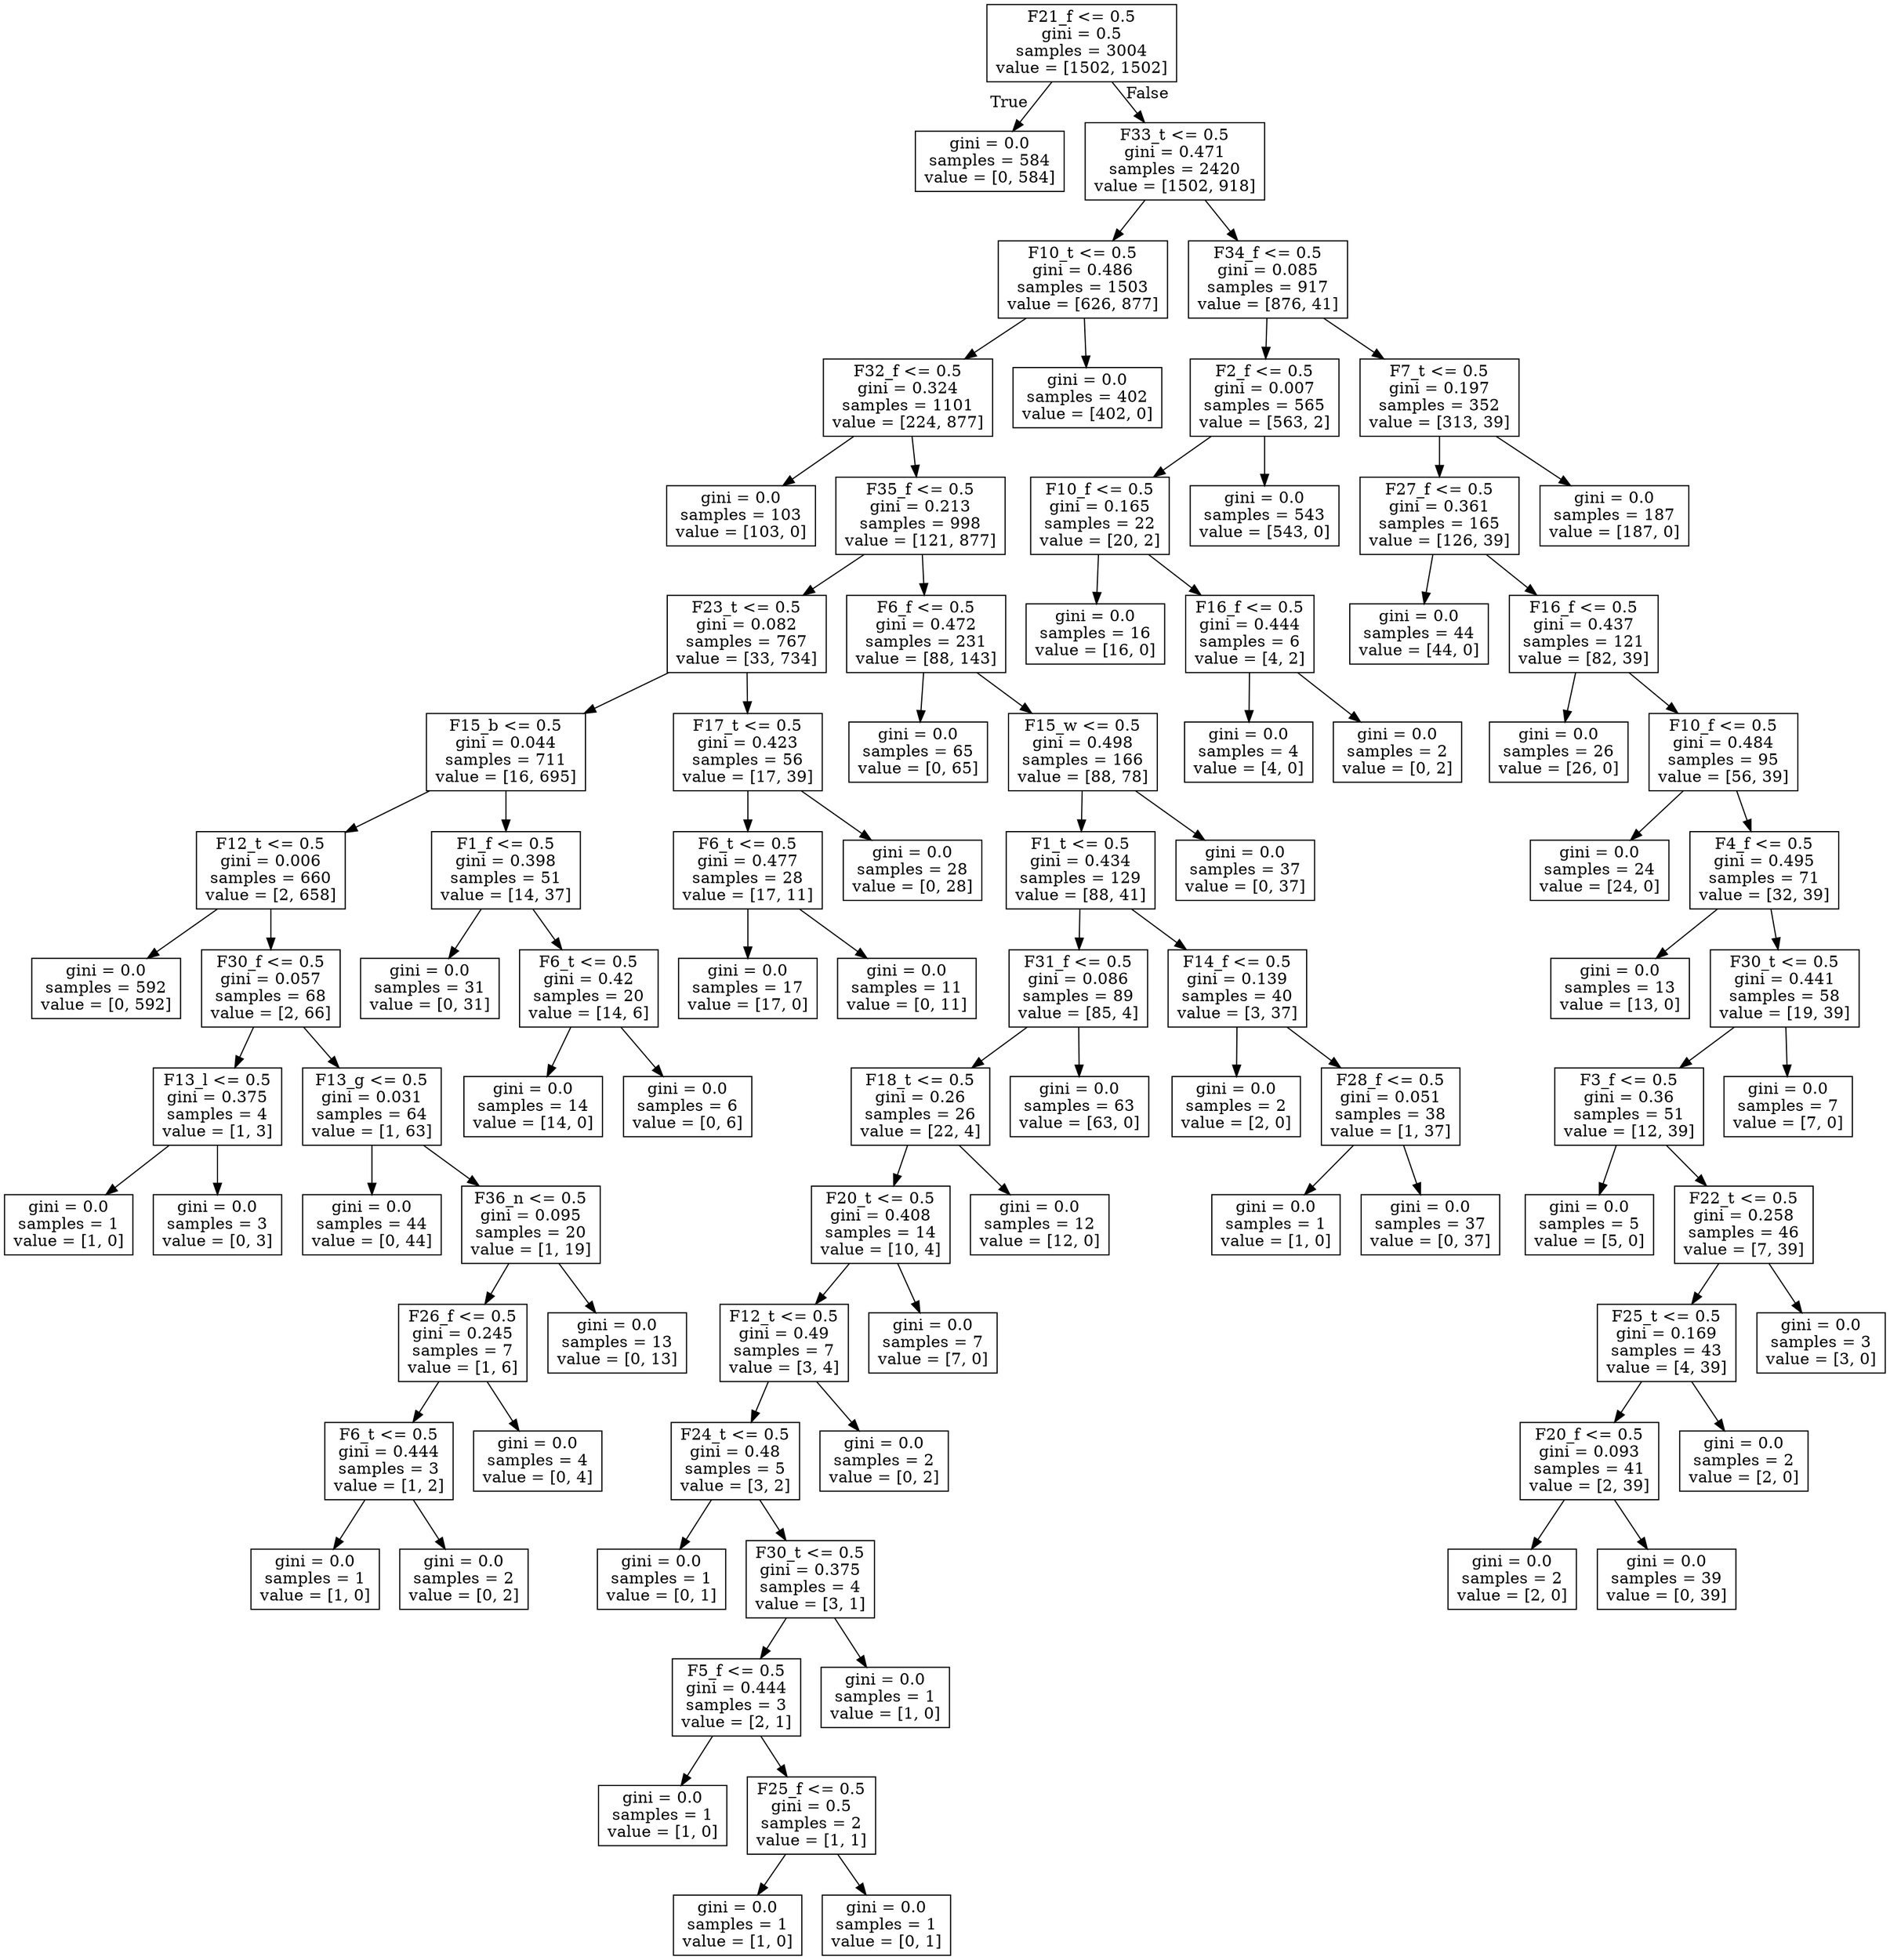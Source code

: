 digraph Tree {
node [shape=box] ;
0 [label="F21_f <= 0.5\ngini = 0.5\nsamples = 3004\nvalue = [1502, 1502]"] ;
1 [label="gini = 0.0\nsamples = 584\nvalue = [0, 584]"] ;
0 -> 1 [labeldistance=2.5, labelangle=45, headlabel="True"] ;
2 [label="F33_t <= 0.5\ngini = 0.471\nsamples = 2420\nvalue = [1502, 918]"] ;
0 -> 2 [labeldistance=2.5, labelangle=-45, headlabel="False"] ;
3 [label="F10_t <= 0.5\ngini = 0.486\nsamples = 1503\nvalue = [626, 877]"] ;
2 -> 3 ;
4 [label="F32_f <= 0.5\ngini = 0.324\nsamples = 1101\nvalue = [224, 877]"] ;
3 -> 4 ;
5 [label="gini = 0.0\nsamples = 103\nvalue = [103, 0]"] ;
4 -> 5 ;
6 [label="F35_f <= 0.5\ngini = 0.213\nsamples = 998\nvalue = [121, 877]"] ;
4 -> 6 ;
7 [label="F23_t <= 0.5\ngini = 0.082\nsamples = 767\nvalue = [33, 734]"] ;
6 -> 7 ;
8 [label="F15_b <= 0.5\ngini = 0.044\nsamples = 711\nvalue = [16, 695]"] ;
7 -> 8 ;
9 [label="F12_t <= 0.5\ngini = 0.006\nsamples = 660\nvalue = [2, 658]"] ;
8 -> 9 ;
10 [label="gini = 0.0\nsamples = 592\nvalue = [0, 592]"] ;
9 -> 10 ;
11 [label="F30_f <= 0.5\ngini = 0.057\nsamples = 68\nvalue = [2, 66]"] ;
9 -> 11 ;
12 [label="F13_l <= 0.5\ngini = 0.375\nsamples = 4\nvalue = [1, 3]"] ;
11 -> 12 ;
13 [label="gini = 0.0\nsamples = 1\nvalue = [1, 0]"] ;
12 -> 13 ;
14 [label="gini = 0.0\nsamples = 3\nvalue = [0, 3]"] ;
12 -> 14 ;
15 [label="F13_g <= 0.5\ngini = 0.031\nsamples = 64\nvalue = [1, 63]"] ;
11 -> 15 ;
16 [label="gini = 0.0\nsamples = 44\nvalue = [0, 44]"] ;
15 -> 16 ;
17 [label="F36_n <= 0.5\ngini = 0.095\nsamples = 20\nvalue = [1, 19]"] ;
15 -> 17 ;
18 [label="F26_f <= 0.5\ngini = 0.245\nsamples = 7\nvalue = [1, 6]"] ;
17 -> 18 ;
19 [label="F6_t <= 0.5\ngini = 0.444\nsamples = 3\nvalue = [1, 2]"] ;
18 -> 19 ;
20 [label="gini = 0.0\nsamples = 1\nvalue = [1, 0]"] ;
19 -> 20 ;
21 [label="gini = 0.0\nsamples = 2\nvalue = [0, 2]"] ;
19 -> 21 ;
22 [label="gini = 0.0\nsamples = 4\nvalue = [0, 4]"] ;
18 -> 22 ;
23 [label="gini = 0.0\nsamples = 13\nvalue = [0, 13]"] ;
17 -> 23 ;
24 [label="F1_f <= 0.5\ngini = 0.398\nsamples = 51\nvalue = [14, 37]"] ;
8 -> 24 ;
25 [label="gini = 0.0\nsamples = 31\nvalue = [0, 31]"] ;
24 -> 25 ;
26 [label="F6_t <= 0.5\ngini = 0.42\nsamples = 20\nvalue = [14, 6]"] ;
24 -> 26 ;
27 [label="gini = 0.0\nsamples = 14\nvalue = [14, 0]"] ;
26 -> 27 ;
28 [label="gini = 0.0\nsamples = 6\nvalue = [0, 6]"] ;
26 -> 28 ;
29 [label="F17_t <= 0.5\ngini = 0.423\nsamples = 56\nvalue = [17, 39]"] ;
7 -> 29 ;
30 [label="F6_t <= 0.5\ngini = 0.477\nsamples = 28\nvalue = [17, 11]"] ;
29 -> 30 ;
31 [label="gini = 0.0\nsamples = 17\nvalue = [17, 0]"] ;
30 -> 31 ;
32 [label="gini = 0.0\nsamples = 11\nvalue = [0, 11]"] ;
30 -> 32 ;
33 [label="gini = 0.0\nsamples = 28\nvalue = [0, 28]"] ;
29 -> 33 ;
34 [label="F6_f <= 0.5\ngini = 0.472\nsamples = 231\nvalue = [88, 143]"] ;
6 -> 34 ;
35 [label="gini = 0.0\nsamples = 65\nvalue = [0, 65]"] ;
34 -> 35 ;
36 [label="F15_w <= 0.5\ngini = 0.498\nsamples = 166\nvalue = [88, 78]"] ;
34 -> 36 ;
37 [label="F1_t <= 0.5\ngini = 0.434\nsamples = 129\nvalue = [88, 41]"] ;
36 -> 37 ;
38 [label="F31_f <= 0.5\ngini = 0.086\nsamples = 89\nvalue = [85, 4]"] ;
37 -> 38 ;
39 [label="F18_t <= 0.5\ngini = 0.26\nsamples = 26\nvalue = [22, 4]"] ;
38 -> 39 ;
40 [label="F20_t <= 0.5\ngini = 0.408\nsamples = 14\nvalue = [10, 4]"] ;
39 -> 40 ;
41 [label="F12_t <= 0.5\ngini = 0.49\nsamples = 7\nvalue = [3, 4]"] ;
40 -> 41 ;
42 [label="F24_t <= 0.5\ngini = 0.48\nsamples = 5\nvalue = [3, 2]"] ;
41 -> 42 ;
43 [label="gini = 0.0\nsamples = 1\nvalue = [0, 1]"] ;
42 -> 43 ;
44 [label="F30_t <= 0.5\ngini = 0.375\nsamples = 4\nvalue = [3, 1]"] ;
42 -> 44 ;
45 [label="F5_f <= 0.5\ngini = 0.444\nsamples = 3\nvalue = [2, 1]"] ;
44 -> 45 ;
46 [label="gini = 0.0\nsamples = 1\nvalue = [1, 0]"] ;
45 -> 46 ;
47 [label="F25_f <= 0.5\ngini = 0.5\nsamples = 2\nvalue = [1, 1]"] ;
45 -> 47 ;
48 [label="gini = 0.0\nsamples = 1\nvalue = [1, 0]"] ;
47 -> 48 ;
49 [label="gini = 0.0\nsamples = 1\nvalue = [0, 1]"] ;
47 -> 49 ;
50 [label="gini = 0.0\nsamples = 1\nvalue = [1, 0]"] ;
44 -> 50 ;
51 [label="gini = 0.0\nsamples = 2\nvalue = [0, 2]"] ;
41 -> 51 ;
52 [label="gini = 0.0\nsamples = 7\nvalue = [7, 0]"] ;
40 -> 52 ;
53 [label="gini = 0.0\nsamples = 12\nvalue = [12, 0]"] ;
39 -> 53 ;
54 [label="gini = 0.0\nsamples = 63\nvalue = [63, 0]"] ;
38 -> 54 ;
55 [label="F14_f <= 0.5\ngini = 0.139\nsamples = 40\nvalue = [3, 37]"] ;
37 -> 55 ;
56 [label="gini = 0.0\nsamples = 2\nvalue = [2, 0]"] ;
55 -> 56 ;
57 [label="F28_f <= 0.5\ngini = 0.051\nsamples = 38\nvalue = [1, 37]"] ;
55 -> 57 ;
58 [label="gini = 0.0\nsamples = 1\nvalue = [1, 0]"] ;
57 -> 58 ;
59 [label="gini = 0.0\nsamples = 37\nvalue = [0, 37]"] ;
57 -> 59 ;
60 [label="gini = 0.0\nsamples = 37\nvalue = [0, 37]"] ;
36 -> 60 ;
61 [label="gini = 0.0\nsamples = 402\nvalue = [402, 0]"] ;
3 -> 61 ;
62 [label="F34_f <= 0.5\ngini = 0.085\nsamples = 917\nvalue = [876, 41]"] ;
2 -> 62 ;
63 [label="F2_f <= 0.5\ngini = 0.007\nsamples = 565\nvalue = [563, 2]"] ;
62 -> 63 ;
64 [label="F10_f <= 0.5\ngini = 0.165\nsamples = 22\nvalue = [20, 2]"] ;
63 -> 64 ;
65 [label="gini = 0.0\nsamples = 16\nvalue = [16, 0]"] ;
64 -> 65 ;
66 [label="F16_f <= 0.5\ngini = 0.444\nsamples = 6\nvalue = [4, 2]"] ;
64 -> 66 ;
67 [label="gini = 0.0\nsamples = 4\nvalue = [4, 0]"] ;
66 -> 67 ;
68 [label="gini = 0.0\nsamples = 2\nvalue = [0, 2]"] ;
66 -> 68 ;
69 [label="gini = 0.0\nsamples = 543\nvalue = [543, 0]"] ;
63 -> 69 ;
70 [label="F7_t <= 0.5\ngini = 0.197\nsamples = 352\nvalue = [313, 39]"] ;
62 -> 70 ;
71 [label="F27_f <= 0.5\ngini = 0.361\nsamples = 165\nvalue = [126, 39]"] ;
70 -> 71 ;
72 [label="gini = 0.0\nsamples = 44\nvalue = [44, 0]"] ;
71 -> 72 ;
73 [label="F16_f <= 0.5\ngini = 0.437\nsamples = 121\nvalue = [82, 39]"] ;
71 -> 73 ;
74 [label="gini = 0.0\nsamples = 26\nvalue = [26, 0]"] ;
73 -> 74 ;
75 [label="F10_f <= 0.5\ngini = 0.484\nsamples = 95\nvalue = [56, 39]"] ;
73 -> 75 ;
76 [label="gini = 0.0\nsamples = 24\nvalue = [24, 0]"] ;
75 -> 76 ;
77 [label="F4_f <= 0.5\ngini = 0.495\nsamples = 71\nvalue = [32, 39]"] ;
75 -> 77 ;
78 [label="gini = 0.0\nsamples = 13\nvalue = [13, 0]"] ;
77 -> 78 ;
79 [label="F30_t <= 0.5\ngini = 0.441\nsamples = 58\nvalue = [19, 39]"] ;
77 -> 79 ;
80 [label="F3_f <= 0.5\ngini = 0.36\nsamples = 51\nvalue = [12, 39]"] ;
79 -> 80 ;
81 [label="gini = 0.0\nsamples = 5\nvalue = [5, 0]"] ;
80 -> 81 ;
82 [label="F22_t <= 0.5\ngini = 0.258\nsamples = 46\nvalue = [7, 39]"] ;
80 -> 82 ;
83 [label="F25_t <= 0.5\ngini = 0.169\nsamples = 43\nvalue = [4, 39]"] ;
82 -> 83 ;
84 [label="F20_f <= 0.5\ngini = 0.093\nsamples = 41\nvalue = [2, 39]"] ;
83 -> 84 ;
85 [label="gini = 0.0\nsamples = 2\nvalue = [2, 0]"] ;
84 -> 85 ;
86 [label="gini = 0.0\nsamples = 39\nvalue = [0, 39]"] ;
84 -> 86 ;
87 [label="gini = 0.0\nsamples = 2\nvalue = [2, 0]"] ;
83 -> 87 ;
88 [label="gini = 0.0\nsamples = 3\nvalue = [3, 0]"] ;
82 -> 88 ;
89 [label="gini = 0.0\nsamples = 7\nvalue = [7, 0]"] ;
79 -> 89 ;
90 [label="gini = 0.0\nsamples = 187\nvalue = [187, 0]"] ;
70 -> 90 ;
}
